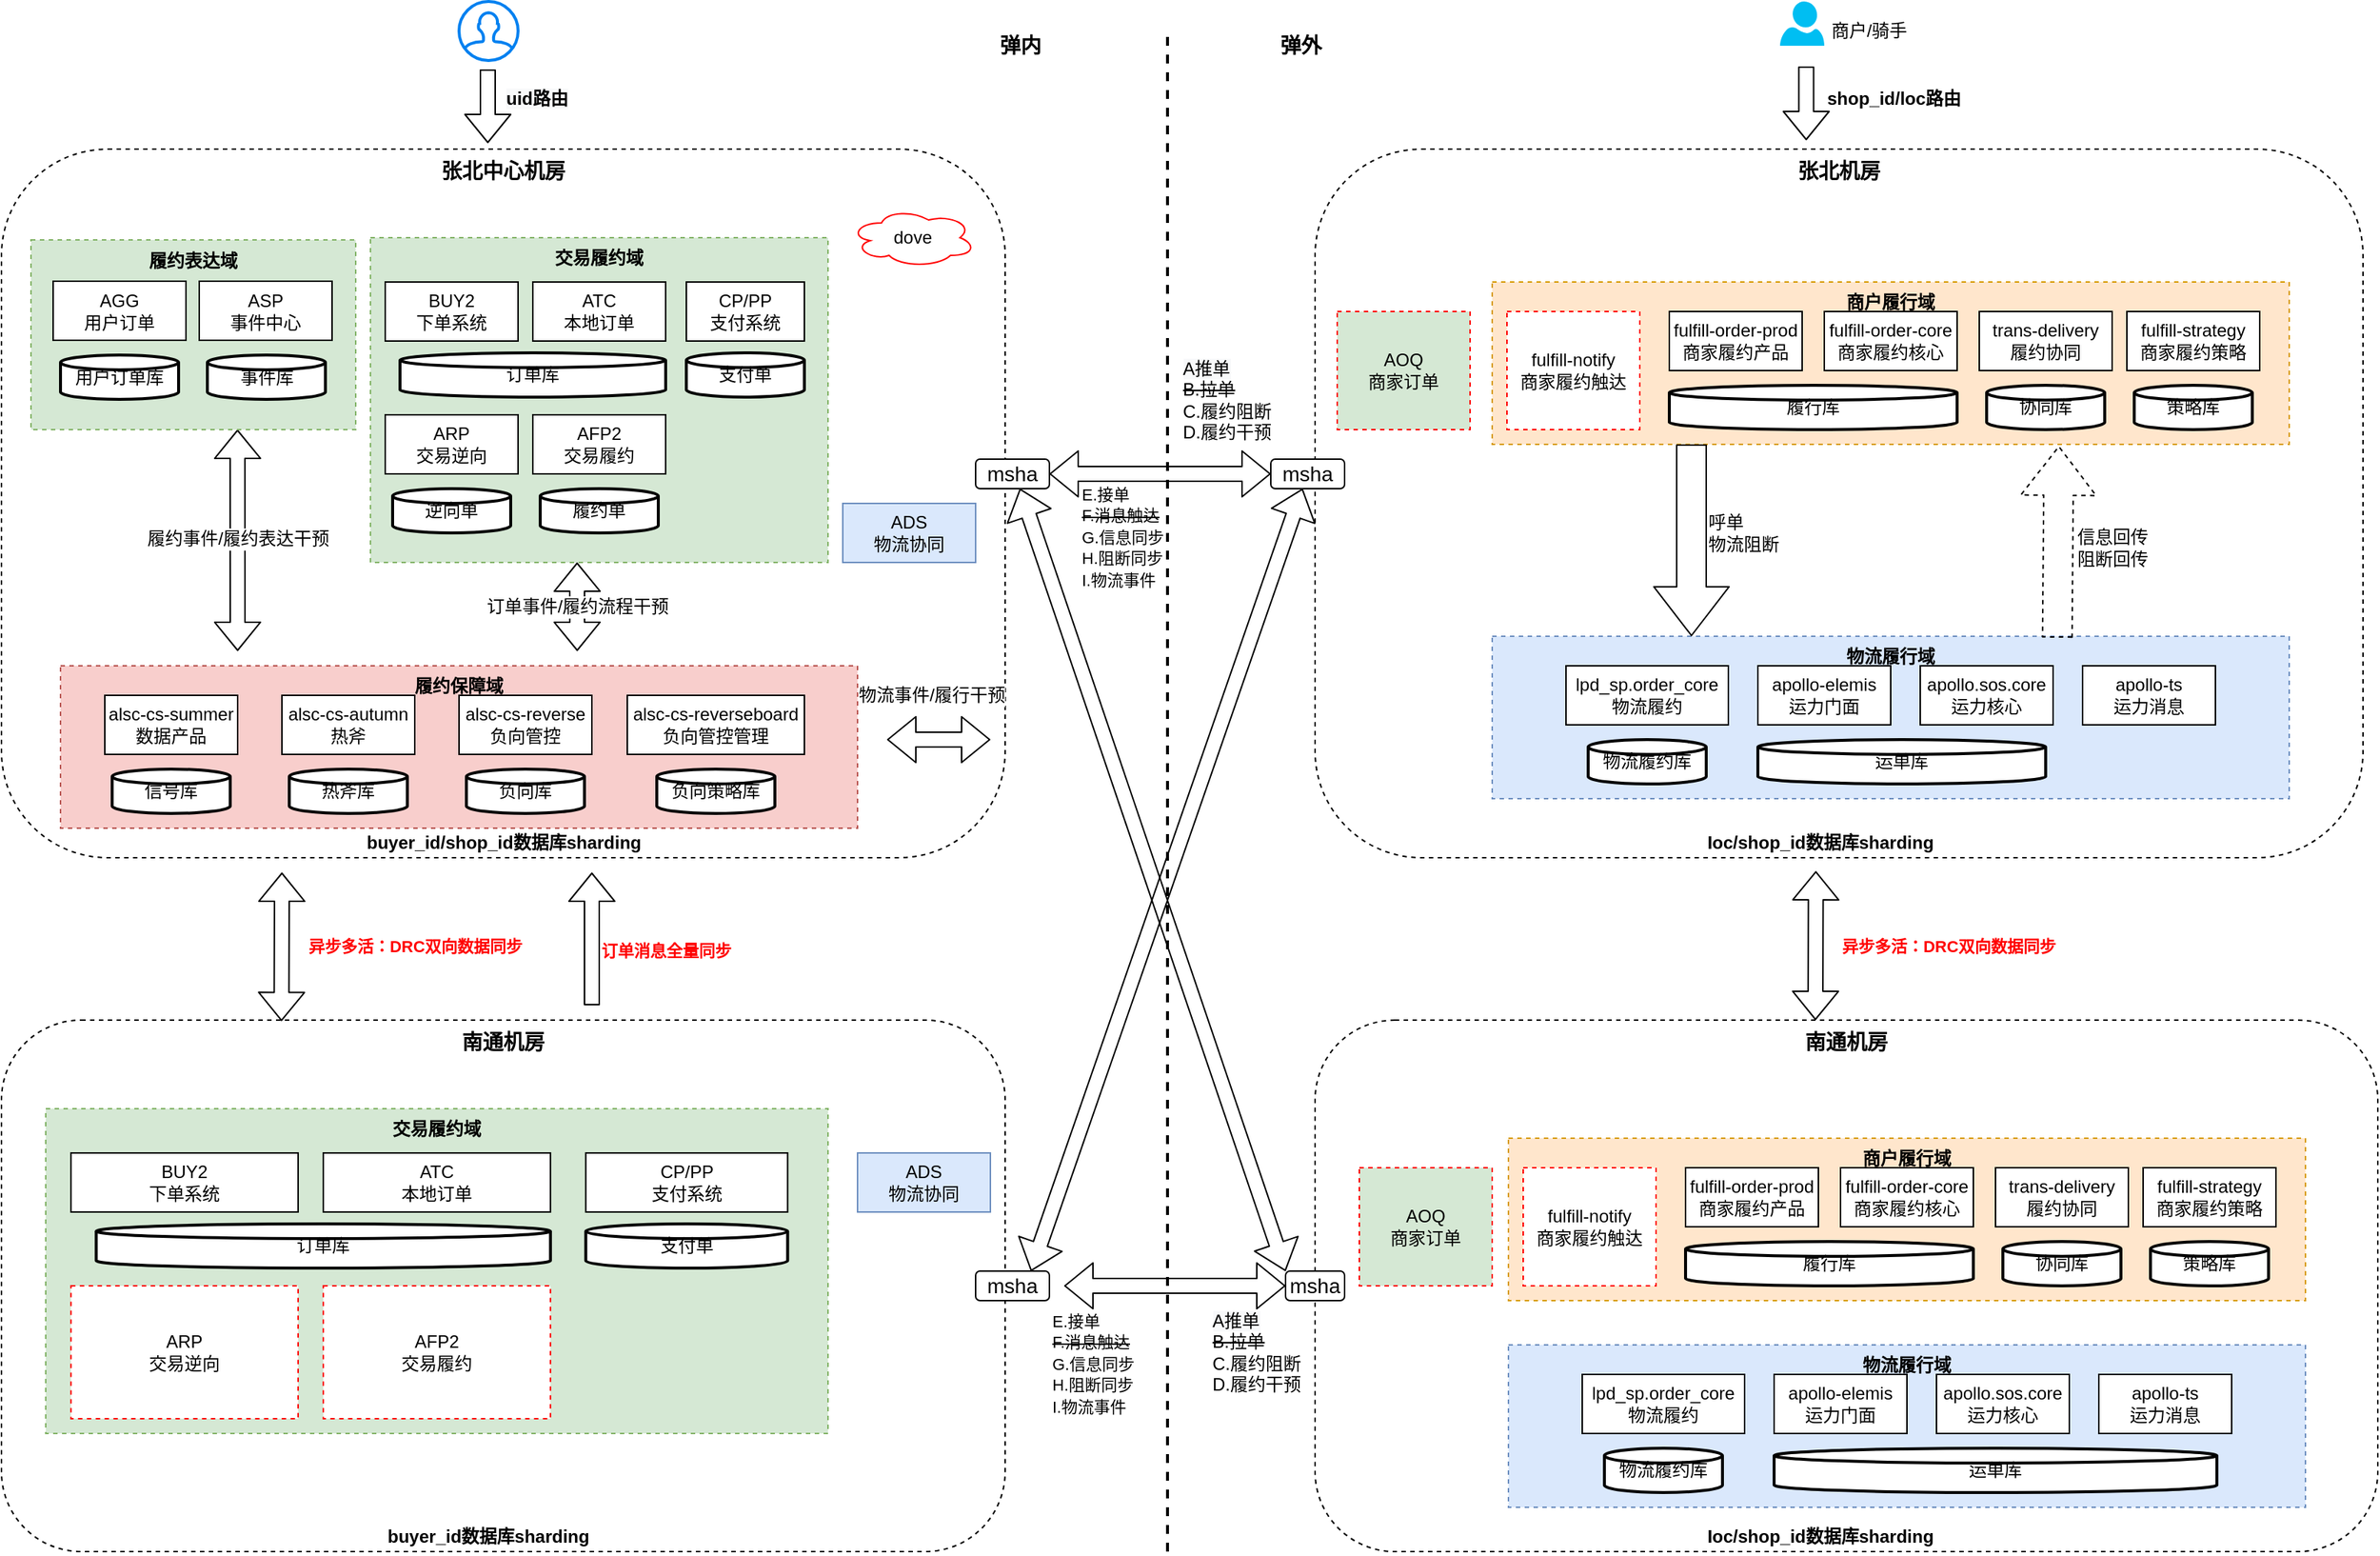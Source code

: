 <mxfile version="20.0.4" type="github">
  <diagram id="WDN-9oJWQax0fZ9lIsQJ" name="第 1 页">
    <mxGraphModel dx="2013" dy="613" grid="1" gridSize="10" guides="1" tooltips="1" connect="1" arrows="1" fold="1" page="1" pageScale="1" pageWidth="827" pageHeight="1169" math="0" shadow="0">
      <root>
        <mxCell id="0" />
        <mxCell id="1" parent="0" />
        <mxCell id="NFyLuNrWnH0UtmpVPblO-1" value="&lt;font style=&quot;font-size: 14px&quot;&gt;&lt;b&gt;张北中心机房&lt;/b&gt;&lt;/font&gt;" style="rounded=1;whiteSpace=wrap;html=1;align=center;verticalAlign=top;dashed=1;" vertex="1" parent="1">
          <mxGeometry x="-50" y="200" width="680" height="480" as="geometry" />
        </mxCell>
        <mxCell id="NFyLuNrWnH0UtmpVPblO-2" value="&lt;b&gt;&lt;font style=&quot;font-size: 14px&quot;&gt;张北机房&lt;/font&gt;&lt;/b&gt;" style="rounded=1;whiteSpace=wrap;html=1;dashed=1;verticalAlign=top;" vertex="1" parent="1">
          <mxGeometry x="840" y="200" width="710" height="480" as="geometry" />
        </mxCell>
        <mxCell id="NFyLuNrWnH0UtmpVPblO-3" value="ADS&lt;br&gt;物流协同" style="rounded=0;whiteSpace=wrap;html=1;fillColor=#dae8fc;strokeColor=#6c8ebf;" vertex="1" parent="1">
          <mxGeometry x="520" y="440" width="90" height="40" as="geometry" />
        </mxCell>
        <mxCell id="NFyLuNrWnH0UtmpVPblO-4" value="" style="group" vertex="1" connectable="0" parent="1">
          <mxGeometry x="-10" y="550" width="540" height="110" as="geometry" />
        </mxCell>
        <mxCell id="NFyLuNrWnH0UtmpVPblO-5" value="&lt;b&gt;履约保障域&lt;/b&gt;" style="rounded=0;whiteSpace=wrap;html=1;dashed=1;fillColor=#f8cecc;strokeColor=#b85450;verticalAlign=top;" vertex="1" parent="NFyLuNrWnH0UtmpVPblO-4">
          <mxGeometry width="540" height="110" as="geometry" />
        </mxCell>
        <mxCell id="NFyLuNrWnH0UtmpVPblO-6" value="alsc-cs-summer&lt;br&gt;数据产品" style="rounded=0;whiteSpace=wrap;html=1;" vertex="1" parent="NFyLuNrWnH0UtmpVPblO-4">
          <mxGeometry x="30" y="20" width="90" height="40" as="geometry" />
        </mxCell>
        <mxCell id="NFyLuNrWnH0UtmpVPblO-7" value="alsc-cs-autumn&lt;br&gt;热斧" style="rounded=0;whiteSpace=wrap;html=1;" vertex="1" parent="NFyLuNrWnH0UtmpVPblO-4">
          <mxGeometry x="150" y="20" width="90" height="40" as="geometry" />
        </mxCell>
        <mxCell id="NFyLuNrWnH0UtmpVPblO-8" value="alsc-cs-reverse&lt;br&gt;负向管控" style="rounded=0;whiteSpace=wrap;html=1;" vertex="1" parent="NFyLuNrWnH0UtmpVPblO-4">
          <mxGeometry x="270" y="20" width="90" height="40" as="geometry" />
        </mxCell>
        <mxCell id="NFyLuNrWnH0UtmpVPblO-9" value="alsc-cs-reverseboard&lt;br&gt;负向管控管理" style="rounded=0;whiteSpace=wrap;html=1;" vertex="1" parent="NFyLuNrWnH0UtmpVPblO-4">
          <mxGeometry x="384" y="20" width="120" height="40" as="geometry" />
        </mxCell>
        <mxCell id="NFyLuNrWnH0UtmpVPblO-10" value="信号库" style="strokeWidth=2;html=1;shape=mxgraph.flowchart.database;whiteSpace=wrap;" vertex="1" parent="NFyLuNrWnH0UtmpVPblO-4">
          <mxGeometry x="35" y="70" width="80" height="30" as="geometry" />
        </mxCell>
        <mxCell id="NFyLuNrWnH0UtmpVPblO-11" value="热斧库" style="strokeWidth=2;html=1;shape=mxgraph.flowchart.database;whiteSpace=wrap;" vertex="1" parent="NFyLuNrWnH0UtmpVPblO-4">
          <mxGeometry x="155" y="70" width="80" height="30" as="geometry" />
        </mxCell>
        <mxCell id="NFyLuNrWnH0UtmpVPblO-12" value="负向库" style="strokeWidth=2;html=1;shape=mxgraph.flowchart.database;whiteSpace=wrap;" vertex="1" parent="NFyLuNrWnH0UtmpVPblO-4">
          <mxGeometry x="275" y="70" width="80" height="30" as="geometry" />
        </mxCell>
        <mxCell id="NFyLuNrWnH0UtmpVPblO-13" value="负向策略库" style="strokeWidth=2;html=1;shape=mxgraph.flowchart.database;whiteSpace=wrap;" vertex="1" parent="NFyLuNrWnH0UtmpVPblO-4">
          <mxGeometry x="404" y="70" width="80" height="30" as="geometry" />
        </mxCell>
        <mxCell id="NFyLuNrWnH0UtmpVPblO-14" value="" style="group" vertex="1" connectable="0" parent="1">
          <mxGeometry x="960" y="530" width="540" height="110" as="geometry" />
        </mxCell>
        <mxCell id="NFyLuNrWnH0UtmpVPblO-15" value="&lt;b&gt;物流履行域&lt;/b&gt;" style="rounded=0;whiteSpace=wrap;html=1;dashed=1;fillColor=#dae8fc;strokeColor=#6c8ebf;verticalAlign=top;" vertex="1" parent="NFyLuNrWnH0UtmpVPblO-14">
          <mxGeometry width="540" height="110" as="geometry" />
        </mxCell>
        <mxCell id="NFyLuNrWnH0UtmpVPblO-16" value="apollo-elemis&lt;br&gt;运力门面" style="rounded=0;whiteSpace=wrap;html=1;" vertex="1" parent="NFyLuNrWnH0UtmpVPblO-14">
          <mxGeometry x="180" y="20" width="90" height="40" as="geometry" />
        </mxCell>
        <mxCell id="NFyLuNrWnH0UtmpVPblO-17" value="apollo.sos.core&lt;br&gt;运力核心" style="rounded=0;whiteSpace=wrap;html=1;" vertex="1" parent="NFyLuNrWnH0UtmpVPblO-14">
          <mxGeometry x="290" y="20" width="90" height="40" as="geometry" />
        </mxCell>
        <mxCell id="NFyLuNrWnH0UtmpVPblO-18" value="apollo-ts&lt;br&gt;运力消息" style="rounded=0;whiteSpace=wrap;html=1;" vertex="1" parent="NFyLuNrWnH0UtmpVPblO-14">
          <mxGeometry x="400" y="20" width="90" height="40" as="geometry" />
        </mxCell>
        <mxCell id="NFyLuNrWnH0UtmpVPblO-19" value="lpd_sp.order_core&lt;br&gt;物流履约" style="rounded=0;whiteSpace=wrap;html=1;" vertex="1" parent="NFyLuNrWnH0UtmpVPblO-14">
          <mxGeometry x="50" y="20" width="110" height="40" as="geometry" />
        </mxCell>
        <mxCell id="NFyLuNrWnH0UtmpVPblO-20" value="物流履约库" style="strokeWidth=2;html=1;shape=mxgraph.flowchart.database;whiteSpace=wrap;" vertex="1" parent="NFyLuNrWnH0UtmpVPblO-14">
          <mxGeometry x="65" y="70" width="80" height="30" as="geometry" />
        </mxCell>
        <mxCell id="NFyLuNrWnH0UtmpVPblO-21" value="运单库" style="strokeWidth=2;html=1;shape=mxgraph.flowchart.database;whiteSpace=wrap;" vertex="1" parent="NFyLuNrWnH0UtmpVPblO-14">
          <mxGeometry x="180" y="70" width="195" height="30" as="geometry" />
        </mxCell>
        <mxCell id="NFyLuNrWnH0UtmpVPblO-22" value="" style="group;fillColor=#ffffff;" vertex="1" connectable="0" parent="1">
          <mxGeometry x="960" y="290" width="540" height="110" as="geometry" />
        </mxCell>
        <mxCell id="NFyLuNrWnH0UtmpVPblO-23" value="&lt;b&gt;商户履行域&lt;/b&gt;" style="rounded=0;whiteSpace=wrap;html=1;dashed=1;fillColor=#ffe6cc;strokeColor=#d79b00;verticalAlign=top;" vertex="1" parent="NFyLuNrWnH0UtmpVPblO-22">
          <mxGeometry width="540" height="110" as="geometry" />
        </mxCell>
        <mxCell id="NFyLuNrWnH0UtmpVPblO-24" value="fulfill-order-prod&lt;br&gt;商家履约产品" style="rounded=0;whiteSpace=wrap;html=1;" vertex="1" parent="NFyLuNrWnH0UtmpVPblO-22">
          <mxGeometry x="120" y="20" width="90" height="40" as="geometry" />
        </mxCell>
        <mxCell id="NFyLuNrWnH0UtmpVPblO-25" value="fulfill-order-core&lt;br&gt;商家履约核心" style="rounded=0;whiteSpace=wrap;html=1;" vertex="1" parent="NFyLuNrWnH0UtmpVPblO-22">
          <mxGeometry x="225" y="20" width="90" height="40" as="geometry" />
        </mxCell>
        <mxCell id="NFyLuNrWnH0UtmpVPblO-26" value="trans-delivery&lt;br&gt;履约协同" style="rounded=0;whiteSpace=wrap;html=1;" vertex="1" parent="NFyLuNrWnH0UtmpVPblO-22">
          <mxGeometry x="330" y="20" width="90" height="40" as="geometry" />
        </mxCell>
        <mxCell id="NFyLuNrWnH0UtmpVPblO-27" value="fulfill-strategy&lt;br&gt;商家履约策略" style="rounded=0;whiteSpace=wrap;html=1;" vertex="1" parent="NFyLuNrWnH0UtmpVPblO-22">
          <mxGeometry x="430" y="20" width="90" height="40" as="geometry" />
        </mxCell>
        <mxCell id="NFyLuNrWnH0UtmpVPblO-28" value="协同库" style="strokeWidth=2;html=1;shape=mxgraph.flowchart.database;whiteSpace=wrap;" vertex="1" parent="NFyLuNrWnH0UtmpVPblO-22">
          <mxGeometry x="335" y="70" width="80" height="30" as="geometry" />
        </mxCell>
        <mxCell id="NFyLuNrWnH0UtmpVPblO-29" value="策略库" style="strokeWidth=2;html=1;shape=mxgraph.flowchart.database;whiteSpace=wrap;" vertex="1" parent="NFyLuNrWnH0UtmpVPblO-22">
          <mxGeometry x="435" y="70" width="80" height="30" as="geometry" />
        </mxCell>
        <mxCell id="NFyLuNrWnH0UtmpVPblO-30" value="fulfill-notify&lt;br&gt;商家履约触达" style="rounded=0;whiteSpace=wrap;html=1;strokeColor=#FF0000;dashed=1;" vertex="1" parent="NFyLuNrWnH0UtmpVPblO-22">
          <mxGeometry x="10" y="20" width="90" height="80" as="geometry" />
        </mxCell>
        <mxCell id="NFyLuNrWnH0UtmpVPblO-31" value="履行库" style="strokeWidth=2;html=1;shape=mxgraph.flowchart.database;whiteSpace=wrap;" vertex="1" parent="NFyLuNrWnH0UtmpVPblO-22">
          <mxGeometry x="120" y="70" width="195" height="30" as="geometry" />
        </mxCell>
        <mxCell id="NFyLuNrWnH0UtmpVPblO-32" value="" style="group" vertex="1" connectable="0" parent="1">
          <mxGeometry x="200" y="260" width="310" height="220" as="geometry" />
        </mxCell>
        <mxCell id="NFyLuNrWnH0UtmpVPblO-33" value="&lt;b&gt;交易履约域&lt;/b&gt;" style="rounded=0;whiteSpace=wrap;html=1;dashed=1;fillColor=#d5e8d4;strokeColor=#82b366;verticalAlign=top;" vertex="1" parent="NFyLuNrWnH0UtmpVPblO-32">
          <mxGeometry width="310" height="220" as="geometry" />
        </mxCell>
        <mxCell id="NFyLuNrWnH0UtmpVPblO-34" value="ATC&lt;br&gt;本地订单" style="rounded=0;whiteSpace=wrap;html=1;" vertex="1" parent="NFyLuNrWnH0UtmpVPblO-32">
          <mxGeometry x="110" y="30" width="90" height="40" as="geometry" />
        </mxCell>
        <mxCell id="NFyLuNrWnH0UtmpVPblO-35" value="CP/PP&lt;br&gt;支付系统" style="rounded=0;whiteSpace=wrap;html=1;" vertex="1" parent="NFyLuNrWnH0UtmpVPblO-32">
          <mxGeometry x="214" y="30" width="80" height="40" as="geometry" />
        </mxCell>
        <mxCell id="NFyLuNrWnH0UtmpVPblO-36" value="ARP&lt;br&gt;交易逆向" style="rounded=0;whiteSpace=wrap;html=1;" vertex="1" parent="NFyLuNrWnH0UtmpVPblO-32">
          <mxGeometry x="10" y="120" width="90" height="40" as="geometry" />
        </mxCell>
        <mxCell id="NFyLuNrWnH0UtmpVPblO-37" value="AFP2&lt;br&gt;交易履约" style="rounded=0;whiteSpace=wrap;html=1;" vertex="1" parent="NFyLuNrWnH0UtmpVPblO-32">
          <mxGeometry x="110" y="120" width="90" height="40" as="geometry" />
        </mxCell>
        <mxCell id="NFyLuNrWnH0UtmpVPblO-38" value="BUY2&lt;br&gt;下单系统" style="rounded=0;whiteSpace=wrap;html=1;" vertex="1" parent="NFyLuNrWnH0UtmpVPblO-32">
          <mxGeometry x="10" y="30" width="90" height="40" as="geometry" />
        </mxCell>
        <mxCell id="NFyLuNrWnH0UtmpVPblO-39" value="订单库" style="strokeWidth=2;html=1;shape=mxgraph.flowchart.database;whiteSpace=wrap;" vertex="1" parent="NFyLuNrWnH0UtmpVPblO-32">
          <mxGeometry x="20" y="78" width="180" height="30" as="geometry" />
        </mxCell>
        <mxCell id="NFyLuNrWnH0UtmpVPblO-40" value="履约单" style="strokeWidth=2;html=1;shape=mxgraph.flowchart.database;whiteSpace=wrap;" vertex="1" parent="NFyLuNrWnH0UtmpVPblO-32">
          <mxGeometry x="115" y="170" width="80" height="30" as="geometry" />
        </mxCell>
        <mxCell id="NFyLuNrWnH0UtmpVPblO-41" value="逆向单" style="strokeWidth=2;html=1;shape=mxgraph.flowchart.database;whiteSpace=wrap;" vertex="1" parent="NFyLuNrWnH0UtmpVPblO-32">
          <mxGeometry x="15" y="170" width="80" height="30" as="geometry" />
        </mxCell>
        <mxCell id="NFyLuNrWnH0UtmpVPblO-42" value="支付单" style="strokeWidth=2;html=1;shape=mxgraph.flowchart.database;whiteSpace=wrap;" vertex="1" parent="NFyLuNrWnH0UtmpVPblO-32">
          <mxGeometry x="214" y="78" width="80" height="30" as="geometry" />
        </mxCell>
        <mxCell id="NFyLuNrWnH0UtmpVPblO-43" value="&lt;font style=&quot;font-size: 14px&quot;&gt;&lt;b&gt;南通机房&lt;/b&gt;&lt;/font&gt;" style="rounded=1;whiteSpace=wrap;html=1;align=center;verticalAlign=top;dashed=1;" vertex="1" parent="1">
          <mxGeometry x="-50" y="790" width="680" height="360" as="geometry" />
        </mxCell>
        <mxCell id="NFyLuNrWnH0UtmpVPblO-44" value="" style="group" vertex="1" connectable="0" parent="1">
          <mxGeometry x="-20" y="850" width="530" height="220" as="geometry" />
        </mxCell>
        <mxCell id="NFyLuNrWnH0UtmpVPblO-45" value="&lt;b&gt;交易履约域&lt;/b&gt;" style="rounded=0;whiteSpace=wrap;html=1;dashed=1;fillColor=#d5e8d4;strokeColor=#82b366;verticalAlign=top;" vertex="1" parent="NFyLuNrWnH0UtmpVPblO-44">
          <mxGeometry width="530" height="220" as="geometry" />
        </mxCell>
        <mxCell id="NFyLuNrWnH0UtmpVPblO-46" value="ATC&lt;br&gt;本地订单" style="rounded=0;whiteSpace=wrap;html=1;" vertex="1" parent="NFyLuNrWnH0UtmpVPblO-44">
          <mxGeometry x="188.065" y="30" width="153.871" height="40" as="geometry" />
        </mxCell>
        <mxCell id="NFyLuNrWnH0UtmpVPblO-47" value="CP/PP&lt;br&gt;支付系统" style="rounded=0;whiteSpace=wrap;html=1;" vertex="1" parent="NFyLuNrWnH0UtmpVPblO-44">
          <mxGeometry x="365.871" y="30" width="136.774" height="40" as="geometry" />
        </mxCell>
        <mxCell id="NFyLuNrWnH0UtmpVPblO-48" value="ARP&lt;br&gt;交易逆向" style="rounded=0;whiteSpace=wrap;html=1;strokeColor=#FF0000;dashed=1;" vertex="1" parent="NFyLuNrWnH0UtmpVPblO-44">
          <mxGeometry x="17.1" y="120" width="153.87" height="90" as="geometry" />
        </mxCell>
        <mxCell id="NFyLuNrWnH0UtmpVPblO-49" value="AFP2&lt;br&gt;交易履约" style="rounded=0;whiteSpace=wrap;html=1;strokeColor=#FF0000;dashed=1;" vertex="1" parent="NFyLuNrWnH0UtmpVPblO-44">
          <mxGeometry x="188.06" y="120" width="153.87" height="90" as="geometry" />
        </mxCell>
        <mxCell id="NFyLuNrWnH0UtmpVPblO-50" value="BUY2&lt;br&gt;下单系统" style="rounded=0;whiteSpace=wrap;html=1;" vertex="1" parent="NFyLuNrWnH0UtmpVPblO-44">
          <mxGeometry x="17.097" y="30" width="153.871" height="40" as="geometry" />
        </mxCell>
        <mxCell id="NFyLuNrWnH0UtmpVPblO-51" value="订单库" style="strokeWidth=2;html=1;shape=mxgraph.flowchart.database;whiteSpace=wrap;" vertex="1" parent="NFyLuNrWnH0UtmpVPblO-44">
          <mxGeometry x="34.194" y="78" width="307.742" height="30" as="geometry" />
        </mxCell>
        <mxCell id="NFyLuNrWnH0UtmpVPblO-52" value="支付单" style="strokeWidth=2;html=1;shape=mxgraph.flowchart.database;whiteSpace=wrap;" vertex="1" parent="NFyLuNrWnH0UtmpVPblO-44">
          <mxGeometry x="365.871" y="78" width="136.774" height="30" as="geometry" />
        </mxCell>
        <mxCell id="NFyLuNrWnH0UtmpVPblO-53" value="&lt;span style=&quot;font-size: 14px&quot;&gt;&lt;b&gt;南通机房&lt;/b&gt;&lt;/span&gt;" style="rounded=1;whiteSpace=wrap;html=1;dashed=1;verticalAlign=top;" vertex="1" parent="1">
          <mxGeometry x="840" y="790" width="720" height="360" as="geometry" />
        </mxCell>
        <mxCell id="NFyLuNrWnH0UtmpVPblO-54" value="" style="group" vertex="1" connectable="0" parent="1">
          <mxGeometry x="971" y="1010" width="540" height="110" as="geometry" />
        </mxCell>
        <mxCell id="NFyLuNrWnH0UtmpVPblO-55" value="&lt;b&gt;物流履行域&lt;/b&gt;" style="rounded=0;whiteSpace=wrap;html=1;dashed=1;fillColor=#dae8fc;strokeColor=#6c8ebf;verticalAlign=top;" vertex="1" parent="NFyLuNrWnH0UtmpVPblO-54">
          <mxGeometry width="540" height="110" as="geometry" />
        </mxCell>
        <mxCell id="NFyLuNrWnH0UtmpVPblO-56" value="apollo-elemis&lt;br&gt;运力门面" style="rounded=0;whiteSpace=wrap;html=1;" vertex="1" parent="NFyLuNrWnH0UtmpVPblO-54">
          <mxGeometry x="180" y="20" width="90" height="40" as="geometry" />
        </mxCell>
        <mxCell id="NFyLuNrWnH0UtmpVPblO-57" value="apollo.sos.core&lt;br&gt;运力核心" style="rounded=0;whiteSpace=wrap;html=1;" vertex="1" parent="NFyLuNrWnH0UtmpVPblO-54">
          <mxGeometry x="290" y="20" width="90" height="40" as="geometry" />
        </mxCell>
        <mxCell id="NFyLuNrWnH0UtmpVPblO-58" value="apollo-ts&lt;br&gt;运力消息" style="rounded=0;whiteSpace=wrap;html=1;" vertex="1" parent="NFyLuNrWnH0UtmpVPblO-54">
          <mxGeometry x="400" y="20" width="90" height="40" as="geometry" />
        </mxCell>
        <mxCell id="NFyLuNrWnH0UtmpVPblO-59" value="lpd_sp.order_core&lt;br&gt;物流履约" style="rounded=0;whiteSpace=wrap;html=1;" vertex="1" parent="NFyLuNrWnH0UtmpVPblO-54">
          <mxGeometry x="50" y="20" width="110" height="40" as="geometry" />
        </mxCell>
        <mxCell id="NFyLuNrWnH0UtmpVPblO-60" value="物流履约库" style="strokeWidth=2;html=1;shape=mxgraph.flowchart.database;whiteSpace=wrap;" vertex="1" parent="NFyLuNrWnH0UtmpVPblO-54">
          <mxGeometry x="65" y="70" width="80" height="30" as="geometry" />
        </mxCell>
        <mxCell id="NFyLuNrWnH0UtmpVPblO-61" value="运单库" style="strokeWidth=2;html=1;shape=mxgraph.flowchart.database;whiteSpace=wrap;" vertex="1" parent="NFyLuNrWnH0UtmpVPblO-54">
          <mxGeometry x="180" y="70" width="300" height="30" as="geometry" />
        </mxCell>
        <mxCell id="NFyLuNrWnH0UtmpVPblO-62" value="&lt;span style=&quot;font-size: 14px;&quot;&gt;msha&lt;/span&gt;" style="rounded=1;whiteSpace=wrap;html=1;fontSize=14;" vertex="1" parent="1">
          <mxGeometry x="610" y="410" width="50" height="20" as="geometry" />
        </mxCell>
        <mxCell id="NFyLuNrWnH0UtmpVPblO-63" value="&lt;span style=&quot;font-size: 14px;&quot;&gt;msha&lt;/span&gt;" style="rounded=1;whiteSpace=wrap;html=1;fontSize=14;" vertex="1" parent="1">
          <mxGeometry x="810" y="410" width="50" height="20" as="geometry" />
        </mxCell>
        <mxCell id="NFyLuNrWnH0UtmpVPblO-64" value="&lt;span style=&quot;font-size: 14px;&quot;&gt;msha&lt;/span&gt;" style="rounded=1;whiteSpace=wrap;html=1;fontSize=14;" vertex="1" parent="1">
          <mxGeometry x="820" y="960" width="40" height="20" as="geometry" />
        </mxCell>
        <mxCell id="NFyLuNrWnH0UtmpVPblO-65" value="&lt;span style=&quot;font-size: 14px;&quot;&gt;msha&lt;/span&gt;" style="rounded=1;whiteSpace=wrap;html=1;fontSize=14;" vertex="1" parent="1">
          <mxGeometry x="610" y="960" width="50" height="20" as="geometry" />
        </mxCell>
        <mxCell id="NFyLuNrWnH0UtmpVPblO-66" value="&lt;b style=&quot;text-align: left&quot;&gt;&lt;span style=&quot;color: red&quot;&gt;异步多活&lt;/span&gt;&lt;span style=&quot;color: red&quot;&gt;：&lt;/span&gt;&lt;span style=&quot;font-family: &amp;#34;arial&amp;#34; ; color: red&quot;&gt;DRC&lt;/span&gt;&lt;span style=&quot;color: red&quot;&gt;双向数据同步&lt;/span&gt;&lt;/b&gt;" style="shape=flexArrow;endArrow=classic;startArrow=classic;html=1;strokeWidth=1;exitX=0.279;exitY=0.002;exitDx=0;exitDy=0;exitPerimeter=0;" edge="1" parent="1" source="NFyLuNrWnH0UtmpVPblO-43">
          <mxGeometry y="-90" width="100" height="100" relative="1" as="geometry">
            <mxPoint x="139.52" y="760" as="sourcePoint" />
            <mxPoint x="140" y="690" as="targetPoint" />
            <mxPoint as="offset" />
          </mxGeometry>
        </mxCell>
        <mxCell id="NFyLuNrWnH0UtmpVPblO-67" value="" style="shape=flexArrow;endArrow=classic;html=1;strokeWidth=1;" edge="1" parent="1">
          <mxGeometry width="50" height="50" relative="1" as="geometry">
            <mxPoint x="350" y="780" as="sourcePoint" />
            <mxPoint x="350" y="690" as="targetPoint" />
          </mxGeometry>
        </mxCell>
        <mxCell id="NFyLuNrWnH0UtmpVPblO-68" value="&lt;font color=&quot;#ff0000&quot;&gt;&lt;b&gt;订单消息全量同步&lt;/b&gt;&lt;/font&gt;" style="edgeLabel;html=1;align=center;verticalAlign=middle;resizable=0;points=[];" vertex="1" connectable="0" parent="NFyLuNrWnH0UtmpVPblO-67">
          <mxGeometry x="-0.215" y="-5" relative="1" as="geometry">
            <mxPoint x="45" y="-2" as="offset" />
          </mxGeometry>
        </mxCell>
        <mxCell id="NFyLuNrWnH0UtmpVPblO-69" value="&lt;b style=&quot;text-align: left&quot;&gt;&lt;span style=&quot;color: red&quot;&gt;异步多活&lt;/span&gt;&lt;span style=&quot;color: red&quot;&gt;：&lt;/span&gt;&lt;span style=&quot;font-family: &amp;#34;arial&amp;#34; ; color: red&quot;&gt;DRC&lt;/span&gt;&lt;span style=&quot;color: red&quot;&gt;双向数据同步&lt;/span&gt;&lt;/b&gt;" style="shape=flexArrow;endArrow=classic;startArrow=classic;html=1;strokeWidth=1;exitX=0.279;exitY=0.002;exitDx=0;exitDy=0;exitPerimeter=0;" edge="1" parent="1">
          <mxGeometry y="-90" width="100" height="100" relative="1" as="geometry">
            <mxPoint x="1179" y="790" as="sourcePoint" />
            <mxPoint x="1179.28" y="689.04" as="targetPoint" />
            <mxPoint as="offset" />
          </mxGeometry>
        </mxCell>
        <mxCell id="NFyLuNrWnH0UtmpVPblO-70" value="" style="html=1;verticalLabelPosition=bottom;align=center;labelBackgroundColor=#ffffff;verticalAlign=top;strokeWidth=2;strokeColor=#0080F0;shadow=0;dashed=0;shape=mxgraph.ios7.icons.user;" vertex="1" parent="1">
          <mxGeometry x="260" y="100" width="40" height="40" as="geometry" />
        </mxCell>
        <mxCell id="NFyLuNrWnH0UtmpVPblO-71" value="" style="shape=flexArrow;endArrow=classic;html=1;fontSize=14;" edge="1" parent="1">
          <mxGeometry width="50" height="50" relative="1" as="geometry">
            <mxPoint x="279.5" y="146" as="sourcePoint" />
            <mxPoint x="279.5" y="196" as="targetPoint" />
          </mxGeometry>
        </mxCell>
        <mxCell id="NFyLuNrWnH0UtmpVPblO-72" value="&lt;meta charset=&quot;utf-8&quot;&gt;&lt;b style=&quot;color: rgb(0, 0, 0); font-family: helvetica; font-size: 12px; font-style: normal; letter-spacing: normal; text-align: center; text-indent: 0px; text-transform: none; word-spacing: 0px; background-color: rgb(248, 249, 250);&quot;&gt;uid路由&lt;/b&gt;" style="text;whiteSpace=wrap;html=1;fontSize=14;" vertex="1" parent="1">
          <mxGeometry x="290" y="150" width="70" height="30" as="geometry" />
        </mxCell>
        <mxCell id="NFyLuNrWnH0UtmpVPblO-73" value="" style="verticalLabelPosition=bottom;html=1;verticalAlign=top;align=center;strokeColor=none;fillColor=#00BEF2;shape=mxgraph.azure.user;glass=1;dashed=1;dashPattern=1 1;" vertex="1" parent="1">
          <mxGeometry x="1155" y="100" width="30" height="30" as="geometry" />
        </mxCell>
        <mxCell id="NFyLuNrWnH0UtmpVPblO-74" value="" style="shape=flexArrow;endArrow=classic;html=1;fontSize=14;" edge="1" parent="1">
          <mxGeometry width="50" height="50" relative="1" as="geometry">
            <mxPoint x="1172.75" y="144" as="sourcePoint" />
            <mxPoint x="1172.75" y="194" as="targetPoint" />
          </mxGeometry>
        </mxCell>
        <mxCell id="NFyLuNrWnH0UtmpVPblO-75" value="&lt;font style=&quot;font-size: 12px;&quot;&gt;商户/骑手&lt;/font&gt;" style="text;html=1;align=center;verticalAlign=middle;resizable=0;points=[];autosize=1;strokeColor=none;fontSize=12;" vertex="1" parent="1">
          <mxGeometry x="1180" y="110" width="70" height="20" as="geometry" />
        </mxCell>
        <mxCell id="NFyLuNrWnH0UtmpVPblO-76" value="&lt;div style=&quot;text-align: center&quot;&gt;&lt;font face=&quot;helvetica&quot;&gt;&lt;span style=&quot;font-size: 12px&quot;&gt;&lt;b&gt;shop_id/loc路由&lt;/b&gt;&lt;/span&gt;&lt;/font&gt;&lt;/div&gt;" style="text;whiteSpace=wrap;html=1;fontSize=14;" vertex="1" parent="1">
          <mxGeometry x="1185" y="150" width="95" height="30" as="geometry" />
        </mxCell>
        <mxCell id="NFyLuNrWnH0UtmpVPblO-77" value="" style="shape=flexArrow;endArrow=classic;startArrow=classic;html=1;fontSize=12;entryX=0.636;entryY=1;entryDx=0;entryDy=0;entryPerimeter=0;" edge="1" parent="1" target="NFyLuNrWnH0UtmpVPblO-95">
          <mxGeometry width="100" height="100" relative="1" as="geometry">
            <mxPoint x="110" y="540" as="sourcePoint" />
            <mxPoint x="110" y="490" as="targetPoint" />
          </mxGeometry>
        </mxCell>
        <mxCell id="NFyLuNrWnH0UtmpVPblO-78" value="履约事件/履约表达干预" style="edgeLabel;html=1;align=center;verticalAlign=middle;resizable=0;points=[];fontSize=12;" vertex="1" connectable="0" parent="NFyLuNrWnH0UtmpVPblO-77">
          <mxGeometry x="0.033" y="-3" relative="1" as="geometry">
            <mxPoint x="-3" y="1" as="offset" />
          </mxGeometry>
        </mxCell>
        <mxCell id="NFyLuNrWnH0UtmpVPblO-79" value="" style="shape=flexArrow;endArrow=classic;startArrow=classic;html=1;fontSize=12;entryX=0.636;entryY=1;entryDx=0;entryDy=0;entryPerimeter=0;" edge="1" parent="1">
          <mxGeometry width="100" height="100" relative="1" as="geometry">
            <mxPoint x="340.08" y="540" as="sourcePoint" />
            <mxPoint x="340" y="480" as="targetPoint" />
          </mxGeometry>
        </mxCell>
        <mxCell id="NFyLuNrWnH0UtmpVPblO-80" value="订单事件/履约流程干预" style="edgeLabel;html=1;align=center;verticalAlign=middle;resizable=0;points=[];fontSize=12;" vertex="1" connectable="0" parent="NFyLuNrWnH0UtmpVPblO-79">
          <mxGeometry x="-0.167" relative="1" as="geometry">
            <mxPoint y="-5" as="offset" />
          </mxGeometry>
        </mxCell>
        <mxCell id="NFyLuNrWnH0UtmpVPblO-81" value="物流事件/履行干预" style="shape=flexArrow;endArrow=classic;startArrow=classic;html=1;fontSize=12;" edge="1" parent="1">
          <mxGeometry x="-0.143" y="30" width="100" height="100" relative="1" as="geometry">
            <mxPoint x="550" y="600" as="sourcePoint" />
            <mxPoint x="620" y="600" as="targetPoint" />
            <mxPoint as="offset" />
          </mxGeometry>
        </mxCell>
        <mxCell id="NFyLuNrWnH0UtmpVPblO-82" value="" style="shape=flexArrow;endArrow=classic;startArrow=classic;html=1;fontSize=12;exitX=1;exitY=0.5;exitDx=0;exitDy=0;entryX=0;entryY=0.5;entryDx=0;entryDy=0;" edge="1" parent="1" source="NFyLuNrWnH0UtmpVPblO-62" target="NFyLuNrWnH0UtmpVPblO-63">
          <mxGeometry width="100" height="100" relative="1" as="geometry">
            <mxPoint x="710" y="530" as="sourcePoint" />
            <mxPoint x="810" y="430" as="targetPoint" />
          </mxGeometry>
        </mxCell>
        <mxCell id="NFyLuNrWnH0UtmpVPblO-83" value="" style="shape=flexArrow;endArrow=classic;startArrow=classic;html=1;fontSize=12;entryX=0;entryY=0;entryDx=0;entryDy=0;" edge="1" parent="1" target="NFyLuNrWnH0UtmpVPblO-64">
          <mxGeometry width="100" height="100" relative="1" as="geometry">
            <mxPoint x="640" y="430" as="sourcePoint" />
            <mxPoint x="760" y="810" as="targetPoint" />
          </mxGeometry>
        </mxCell>
        <mxCell id="NFyLuNrWnH0UtmpVPblO-84" value="" style="group" vertex="1" connectable="0" parent="1">
          <mxGeometry x="971" y="870" width="540" height="110" as="geometry" />
        </mxCell>
        <mxCell id="NFyLuNrWnH0UtmpVPblO-85" value="&lt;b&gt;商户履行域&lt;/b&gt;" style="rounded=0;whiteSpace=wrap;html=1;dashed=1;fillColor=#ffe6cc;strokeColor=#d79b00;verticalAlign=top;" vertex="1" parent="NFyLuNrWnH0UtmpVPblO-84">
          <mxGeometry width="540" height="110" as="geometry" />
        </mxCell>
        <mxCell id="NFyLuNrWnH0UtmpVPblO-86" value="fulfill-order-prod&lt;br&gt;商家履约产品" style="rounded=0;whiteSpace=wrap;html=1;" vertex="1" parent="NFyLuNrWnH0UtmpVPblO-84">
          <mxGeometry x="120" y="20" width="90" height="40" as="geometry" />
        </mxCell>
        <mxCell id="NFyLuNrWnH0UtmpVPblO-87" value="fulfill-order-core&lt;br&gt;商家履约核心" style="rounded=0;whiteSpace=wrap;html=1;" vertex="1" parent="NFyLuNrWnH0UtmpVPblO-84">
          <mxGeometry x="225" y="20" width="90" height="40" as="geometry" />
        </mxCell>
        <mxCell id="NFyLuNrWnH0UtmpVPblO-88" value="trans-delivery&lt;br&gt;履约协同" style="rounded=0;whiteSpace=wrap;html=1;" vertex="1" parent="NFyLuNrWnH0UtmpVPblO-84">
          <mxGeometry x="330" y="20" width="90" height="40" as="geometry" />
        </mxCell>
        <mxCell id="NFyLuNrWnH0UtmpVPblO-89" value="fulfill-strategy&lt;br&gt;商家履约策略" style="rounded=0;whiteSpace=wrap;html=1;" vertex="1" parent="NFyLuNrWnH0UtmpVPblO-84">
          <mxGeometry x="430" y="20" width="90" height="40" as="geometry" />
        </mxCell>
        <mxCell id="NFyLuNrWnH0UtmpVPblO-90" value="协同库" style="strokeWidth=2;html=1;shape=mxgraph.flowchart.database;whiteSpace=wrap;" vertex="1" parent="NFyLuNrWnH0UtmpVPblO-84">
          <mxGeometry x="335" y="70" width="80" height="30" as="geometry" />
        </mxCell>
        <mxCell id="NFyLuNrWnH0UtmpVPblO-91" value="策略库" style="strokeWidth=2;html=1;shape=mxgraph.flowchart.database;whiteSpace=wrap;" vertex="1" parent="NFyLuNrWnH0UtmpVPblO-84">
          <mxGeometry x="435" y="70" width="80" height="30" as="geometry" />
        </mxCell>
        <mxCell id="NFyLuNrWnH0UtmpVPblO-92" value="fulfill-notify&lt;br&gt;商家履约触达" style="rounded=0;whiteSpace=wrap;html=1;strokeColor=#FF0000;dashed=1;" vertex="1" parent="NFyLuNrWnH0UtmpVPblO-84">
          <mxGeometry x="10" y="20" width="90" height="80" as="geometry" />
        </mxCell>
        <mxCell id="NFyLuNrWnH0UtmpVPblO-93" value="履行库" style="strokeWidth=2;html=1;shape=mxgraph.flowchart.database;whiteSpace=wrap;" vertex="1" parent="NFyLuNrWnH0UtmpVPblO-84">
          <mxGeometry x="120" y="70" width="195" height="30" as="geometry" />
        </mxCell>
        <mxCell id="NFyLuNrWnH0UtmpVPblO-94" value="AOQ&lt;br&gt;商家订单" style="rounded=0;whiteSpace=wrap;html=1;fillColor=#d5e8d4;strokeColor=#FF0000;dashed=1;" vertex="1" parent="1">
          <mxGeometry x="855" y="310" width="90" height="80" as="geometry" />
        </mxCell>
        <mxCell id="NFyLuNrWnH0UtmpVPblO-95" value="&lt;b&gt;履约表达域&lt;/b&gt;" style="rounded=0;whiteSpace=wrap;html=1;dashed=1;fillColor=#d5e8d4;strokeColor=#82b366;verticalAlign=top;" vertex="1" parent="1">
          <mxGeometry x="-30" y="261.5" width="220" height="128.5" as="geometry" />
        </mxCell>
        <mxCell id="NFyLuNrWnH0UtmpVPblO-96" value="ASP&lt;br&gt;事件中心" style="rounded=0;whiteSpace=wrap;html=1;" vertex="1" parent="1">
          <mxGeometry x="84" y="289.5" width="90" height="40" as="geometry" />
        </mxCell>
        <mxCell id="NFyLuNrWnH0UtmpVPblO-97" value="AGG&lt;br&gt;用户订单" style="rounded=0;whiteSpace=wrap;html=1;" vertex="1" parent="1">
          <mxGeometry x="-15" y="289.5" width="90" height="40" as="geometry" />
        </mxCell>
        <mxCell id="NFyLuNrWnH0UtmpVPblO-98" value="事件库" style="strokeWidth=2;html=1;shape=mxgraph.flowchart.database;whiteSpace=wrap;" vertex="1" parent="1">
          <mxGeometry x="89.5" y="339.5" width="80" height="30" as="geometry" />
        </mxCell>
        <mxCell id="NFyLuNrWnH0UtmpVPblO-99" value="用户订单库" style="strokeWidth=2;html=1;shape=mxgraph.flowchart.database;whiteSpace=wrap;" vertex="1" parent="1">
          <mxGeometry x="-10" y="339.5" width="80" height="30" as="geometry" />
        </mxCell>
        <mxCell id="NFyLuNrWnH0UtmpVPblO-100" value="&lt;div style=&quot;text-align: left&quot;&gt;&lt;span style=&quot;background-color: rgb(248 , 249 , 250)&quot;&gt;A推单&lt;/span&gt;&lt;/div&gt;&lt;span style=&quot;background-color: rgb(248 , 249 , 250)&quot;&gt;&lt;div style=&quot;text-align: left&quot;&gt;&lt;strike&gt;B.拉单&lt;/strike&gt;&lt;/div&gt;&lt;div style=&quot;text-align: left&quot;&gt;C.履约阻断&lt;/div&gt;&lt;div style=&quot;text-align: left&quot;&gt;D.履约干预&lt;/div&gt;&lt;/span&gt;" style="edgeLabel;html=1;align=center;verticalAlign=middle;resizable=0;points=[];fontSize=12;" vertex="1" connectable="0" parent="1">
          <mxGeometry x="780" y="370" as="geometry" />
        </mxCell>
        <mxCell id="NFyLuNrWnH0UtmpVPblO-101" value="&lt;span style=&quot;color: rgb(0 , 0 , 0) ; font-family: &amp;#34;helvetica&amp;#34; ; font-size: 11px ; font-style: normal ; font-weight: 400 ; letter-spacing: normal ; text-align: center ; text-indent: 0px ; text-transform: none ; word-spacing: 0px ; background-color: rgb(255 , 255 , 255) ; display: inline ; float: none&quot;&gt;E.接单&lt;/span&gt;&lt;br style=&quot;color: rgb(0 , 0 , 0) ; font-family: &amp;#34;helvetica&amp;#34; ; font-size: 11px ; font-style: normal ; font-weight: 400 ; letter-spacing: normal ; text-align: center ; text-indent: 0px ; text-transform: none ; word-spacing: 0px&quot;&gt;&lt;strike&gt;&lt;span style=&quot;color: rgb(0 , 0 , 0) ; font-family: &amp;#34;helvetica&amp;#34; ; font-size: 11px ; font-style: normal ; font-weight: 400 ; letter-spacing: normal ; text-align: center ; text-indent: 0px ; text-transform: none ; word-spacing: 0px ; background-color: rgb(255 , 255 , 255) ; display: inline ; float: none&quot;&gt;F.消息触达&lt;/span&gt;&lt;br style=&quot;color: rgb(0 , 0 , 0) ; font-family: &amp;#34;helvetica&amp;#34; ; font-size: 11px ; font-style: normal ; font-weight: 400 ; letter-spacing: normal ; text-align: center ; text-indent: 0px ; text-transform: none ; word-spacing: 0px&quot;&gt;&lt;/strike&gt;&lt;span style=&quot;color: rgb(0 , 0 , 0) ; font-family: &amp;#34;helvetica&amp;#34; ; font-size: 11px ; font-style: normal ; font-weight: 400 ; letter-spacing: normal ; text-align: center ; text-indent: 0px ; text-transform: none ; word-spacing: 0px ; background-color: rgb(255 , 255 , 255) ; display: inline ; float: none&quot;&gt;G.信息同步&lt;/span&gt;&lt;br style=&quot;color: rgb(0 , 0 , 0) ; font-family: &amp;#34;helvetica&amp;#34; ; font-size: 11px ; font-style: normal ; font-weight: 400 ; letter-spacing: normal ; text-align: center ; text-indent: 0px ; text-transform: none ; word-spacing: 0px&quot;&gt;&lt;span style=&quot;color: rgb(0 , 0 , 0) ; font-family: &amp;#34;helvetica&amp;#34; ; font-size: 11px ; font-style: normal ; font-weight: 400 ; letter-spacing: normal ; text-align: center ; text-indent: 0px ; text-transform: none ; word-spacing: 0px ; background-color: rgb(255 , 255 , 255) ; display: inline ; float: none&quot;&gt;H.阻断同步&lt;br&gt;I.物流事件&lt;br&gt;&lt;/span&gt;" style="text;whiteSpace=wrap;html=1;fontSize=12;" vertex="1" parent="1">
          <mxGeometry x="680" y="420" width="80" height="80" as="geometry" />
        </mxCell>
        <mxCell id="NFyLuNrWnH0UtmpVPblO-102" value="" style="shape=flexArrow;endArrow=classic;html=1;fontSize=12;exitX=0.25;exitY=1;exitDx=0;exitDy=0;entryX=0.25;entryY=0;entryDx=0;entryDy=0;width=20;endSize=10.67;endWidth=30;" edge="1" parent="1" source="NFyLuNrWnH0UtmpVPblO-23" target="NFyLuNrWnH0UtmpVPblO-15">
          <mxGeometry width="50" height="50" relative="1" as="geometry">
            <mxPoint x="1270" y="480" as="sourcePoint" />
            <mxPoint x="1320" y="430" as="targetPoint" />
          </mxGeometry>
        </mxCell>
        <mxCell id="NFyLuNrWnH0UtmpVPblO-103" value="&lt;div style=&quot;text-align: left&quot;&gt;呼单&lt;/div&gt;物流阻断" style="edgeLabel;html=1;align=center;verticalAlign=middle;resizable=0;points=[];fontSize=12;" vertex="1" connectable="0" parent="NFyLuNrWnH0UtmpVPblO-102">
          <mxGeometry x="-0.431" y="1" relative="1" as="geometry">
            <mxPoint x="34" y="23" as="offset" />
          </mxGeometry>
        </mxCell>
        <mxCell id="NFyLuNrWnH0UtmpVPblO-104" value="" style="shape=flexArrow;endArrow=classic;html=1;fontSize=12;exitX=0.709;exitY=0.009;exitDx=0;exitDy=0;entryX=0.711;entryY=1.009;entryDx=0;entryDy=0;width=20;endSize=10.67;endWidth=30;exitPerimeter=0;entryPerimeter=0;dashed=1;" edge="1" parent="1" source="NFyLuNrWnH0UtmpVPblO-15" target="NFyLuNrWnH0UtmpVPblO-23">
          <mxGeometry width="50" height="50" relative="1" as="geometry">
            <mxPoint x="1105" y="410" as="sourcePoint" />
            <mxPoint x="1105" y="540" as="targetPoint" />
          </mxGeometry>
        </mxCell>
        <mxCell id="NFyLuNrWnH0UtmpVPblO-105" value="&lt;div style=&quot;text-align: left&quot;&gt;信息回传&lt;/div&gt;阻断回传" style="edgeLabel;html=1;align=center;verticalAlign=middle;resizable=0;points=[];fontSize=12;" vertex="1" connectable="0" parent="NFyLuNrWnH0UtmpVPblO-104">
          <mxGeometry x="-0.431" y="1" relative="1" as="geometry">
            <mxPoint x="38" y="-24" as="offset" />
          </mxGeometry>
        </mxCell>
        <mxCell id="NFyLuNrWnH0UtmpVPblO-106" value="AOQ&lt;br&gt;商家订单" style="rounded=0;whiteSpace=wrap;html=1;fillColor=#d5e8d4;strokeColor=#FF0000;dashed=1;" vertex="1" parent="1">
          <mxGeometry x="870" y="890" width="90" height="80" as="geometry" />
        </mxCell>
        <mxCell id="NFyLuNrWnH0UtmpVPblO-107" value="" style="shape=flexArrow;endArrow=classic;startArrow=classic;html=1;fontSize=12;exitX=1;exitY=0.5;exitDx=0;exitDy=0;entryX=0;entryY=0.5;entryDx=0;entryDy=0;" edge="1" parent="1">
          <mxGeometry width="100" height="100" relative="1" as="geometry">
            <mxPoint x="670" y="970" as="sourcePoint" />
            <mxPoint x="820" y="970" as="targetPoint" />
          </mxGeometry>
        </mxCell>
        <mxCell id="NFyLuNrWnH0UtmpVPblO-108" value="&lt;div style=&quot;text-align: left&quot;&gt;&lt;span style=&quot;background-color: rgb(248 , 249 , 250)&quot;&gt;A推单&lt;/span&gt;&lt;/div&gt;&lt;span style=&quot;background-color: rgb(248 , 249 , 250)&quot;&gt;&lt;div style=&quot;text-align: left&quot;&gt;&lt;strike&gt;B.拉单&lt;/strike&gt;&lt;/div&gt;&lt;div style=&quot;text-align: left&quot;&gt;C.履约阻断&lt;/div&gt;&lt;div style=&quot;text-align: left&quot;&gt;D.履约干预&lt;/div&gt;&lt;/span&gt;" style="edgeLabel;html=1;align=center;verticalAlign=middle;resizable=0;points=[];fontSize=12;" vertex="1" connectable="0" parent="NFyLuNrWnH0UtmpVPblO-107">
          <mxGeometry x="0.48" y="-1" relative="1" as="geometry">
            <mxPoint x="19" y="44" as="offset" />
          </mxGeometry>
        </mxCell>
        <mxCell id="NFyLuNrWnH0UtmpVPblO-109" value="&lt;span style=&quot;color: rgb(0 , 0 , 0) ; font-family: &amp;#34;helvetica&amp;#34; ; font-size: 11px ; font-style: normal ; font-weight: 400 ; letter-spacing: normal ; text-align: center ; text-indent: 0px ; text-transform: none ; word-spacing: 0px ; background-color: rgb(255 , 255 , 255) ; display: inline ; float: none&quot;&gt;E.接单&lt;/span&gt;&lt;br style=&quot;color: rgb(0 , 0 , 0) ; font-family: &amp;#34;helvetica&amp;#34; ; font-size: 11px ; font-style: normal ; font-weight: 400 ; letter-spacing: normal ; text-align: center ; text-indent: 0px ; text-transform: none ; word-spacing: 0px&quot;&gt;&lt;strike&gt;&lt;span style=&quot;color: rgb(0 , 0 , 0) ; font-family: &amp;#34;helvetica&amp;#34; ; font-size: 11px ; font-style: normal ; font-weight: 400 ; letter-spacing: normal ; text-align: center ; text-indent: 0px ; text-transform: none ; word-spacing: 0px ; background-color: rgb(255 , 255 , 255) ; display: inline ; float: none&quot;&gt;F.消息触达&lt;/span&gt;&lt;br style=&quot;color: rgb(0 , 0 , 0) ; font-family: &amp;#34;helvetica&amp;#34; ; font-size: 11px ; font-style: normal ; font-weight: 400 ; letter-spacing: normal ; text-align: center ; text-indent: 0px ; text-transform: none ; word-spacing: 0px&quot;&gt;&lt;/strike&gt;&lt;span style=&quot;color: rgb(0 , 0 , 0) ; font-family: &amp;#34;helvetica&amp;#34; ; font-size: 11px ; font-style: normal ; font-weight: 400 ; letter-spacing: normal ; text-align: center ; text-indent: 0px ; text-transform: none ; word-spacing: 0px ; background-color: rgb(255 , 255 , 255) ; display: inline ; float: none&quot;&gt;G.信息同步&lt;/span&gt;&lt;br style=&quot;color: rgb(0 , 0 , 0) ; font-family: &amp;#34;helvetica&amp;#34; ; font-size: 11px ; font-style: normal ; font-weight: 400 ; letter-spacing: normal ; text-align: center ; text-indent: 0px ; text-transform: none ; word-spacing: 0px&quot;&gt;&lt;span style=&quot;color: rgb(0 , 0 , 0) ; font-family: &amp;#34;helvetica&amp;#34; ; font-size: 11px ; font-style: normal ; font-weight: 400 ; letter-spacing: normal ; text-align: center ; text-indent: 0px ; text-transform: none ; word-spacing: 0px ; background-color: rgb(255 , 255 , 255) ; display: inline ; float: none&quot;&gt;H.阻断同步&lt;br&gt;I.物流事件&lt;br&gt;&lt;/span&gt;" style="text;whiteSpace=wrap;html=1;fontSize=12;" vertex="1" parent="1">
          <mxGeometry x="660" y="980" width="80" height="80" as="geometry" />
        </mxCell>
        <mxCell id="NFyLuNrWnH0UtmpVPblO-110" value="" style="shape=flexArrow;endArrow=classic;startArrow=classic;html=1;fontSize=12;entryX=0.75;entryY=0;entryDx=0;entryDy=0;" edge="1" parent="1" source="NFyLuNrWnH0UtmpVPblO-63" target="NFyLuNrWnH0UtmpVPblO-65">
          <mxGeometry width="100" height="100" relative="1" as="geometry">
            <mxPoint x="650" y="440" as="sourcePoint" />
            <mxPoint x="830" y="970" as="targetPoint" />
          </mxGeometry>
        </mxCell>
        <mxCell id="NFyLuNrWnH0UtmpVPblO-111" value="dove" style="ellipse;shape=cloud;whiteSpace=wrap;html=1;glass=1;strokeColor=#FF0000;" vertex="1" parent="1">
          <mxGeometry x="525" y="240" width="85" height="40" as="geometry" />
        </mxCell>
        <mxCell id="NFyLuNrWnH0UtmpVPblO-112" value="&lt;b&gt;buyer_id/shop_id数据库sharding&lt;/b&gt;" style="text;html=1;strokeColor=none;fillColor=none;align=center;verticalAlign=middle;whiteSpace=wrap;rounded=0;dashed=1;fontSize=12;" vertex="1" parent="1">
          <mxGeometry x="192.5" y="660" width="195" height="20" as="geometry" />
        </mxCell>
        <mxCell id="NFyLuNrWnH0UtmpVPblO-113" value="&lt;b&gt;buyer_id数据库sharding&lt;/b&gt;" style="text;html=1;strokeColor=none;fillColor=none;align=center;verticalAlign=middle;whiteSpace=wrap;rounded=0;dashed=1;fontSize=12;" vertex="1" parent="1">
          <mxGeometry x="181.25" y="1130" width="197.5" height="20" as="geometry" />
        </mxCell>
        <mxCell id="NFyLuNrWnH0UtmpVPblO-114" value="&lt;b&gt;Ioc/shop_id数据库sharding&lt;/b&gt;" style="text;html=1;strokeColor=none;fillColor=none;align=center;verticalAlign=middle;whiteSpace=wrap;rounded=0;dashed=1;fontSize=12;" vertex="1" parent="1">
          <mxGeometry x="1085" y="660" width="195" height="20" as="geometry" />
        </mxCell>
        <mxCell id="NFyLuNrWnH0UtmpVPblO-115" value="&lt;b&gt;Ioc/shop_id数据库sharding&lt;/b&gt;" style="text;html=1;strokeColor=none;fillColor=none;align=center;verticalAlign=middle;whiteSpace=wrap;rounded=0;dashed=1;fontSize=12;" vertex="1" parent="1">
          <mxGeometry x="1085" y="1130" width="195" height="20" as="geometry" />
        </mxCell>
        <mxCell id="NFyLuNrWnH0UtmpVPblO-116" value="" style="endArrow=none;dashed=1;html=1;strokeWidth=2;" edge="1" parent="1">
          <mxGeometry width="50" height="50" relative="1" as="geometry">
            <mxPoint x="740" y="1150" as="sourcePoint" />
            <mxPoint x="740" y="120" as="targetPoint" />
          </mxGeometry>
        </mxCell>
        <mxCell id="NFyLuNrWnH0UtmpVPblO-117" value="&lt;font style=&quot;font-size: 14px&quot;&gt;&lt;b&gt;弹内&lt;/b&gt;&lt;/font&gt;" style="text;html=1;align=center;verticalAlign=middle;resizable=0;points=[];autosize=1;strokeColor=none;" vertex="1" parent="1">
          <mxGeometry x="620" y="120" width="40" height="20" as="geometry" />
        </mxCell>
        <mxCell id="NFyLuNrWnH0UtmpVPblO-118" value="&lt;span style=&quot;font-size: 14px&quot;&gt;&lt;b&gt;弹外&lt;/b&gt;&lt;/span&gt;" style="text;html=1;align=center;verticalAlign=middle;resizable=0;points=[];autosize=1;strokeColor=none;" vertex="1" parent="1">
          <mxGeometry x="810" y="120" width="40" height="20" as="geometry" />
        </mxCell>
        <mxCell id="NFyLuNrWnH0UtmpVPblO-119" value="ADS&lt;br&gt;物流协同" style="rounded=0;whiteSpace=wrap;html=1;fillColor=#dae8fc;strokeColor=#6c8ebf;" vertex="1" parent="1">
          <mxGeometry x="530" y="880" width="90" height="40" as="geometry" />
        </mxCell>
      </root>
    </mxGraphModel>
  </diagram>
</mxfile>
